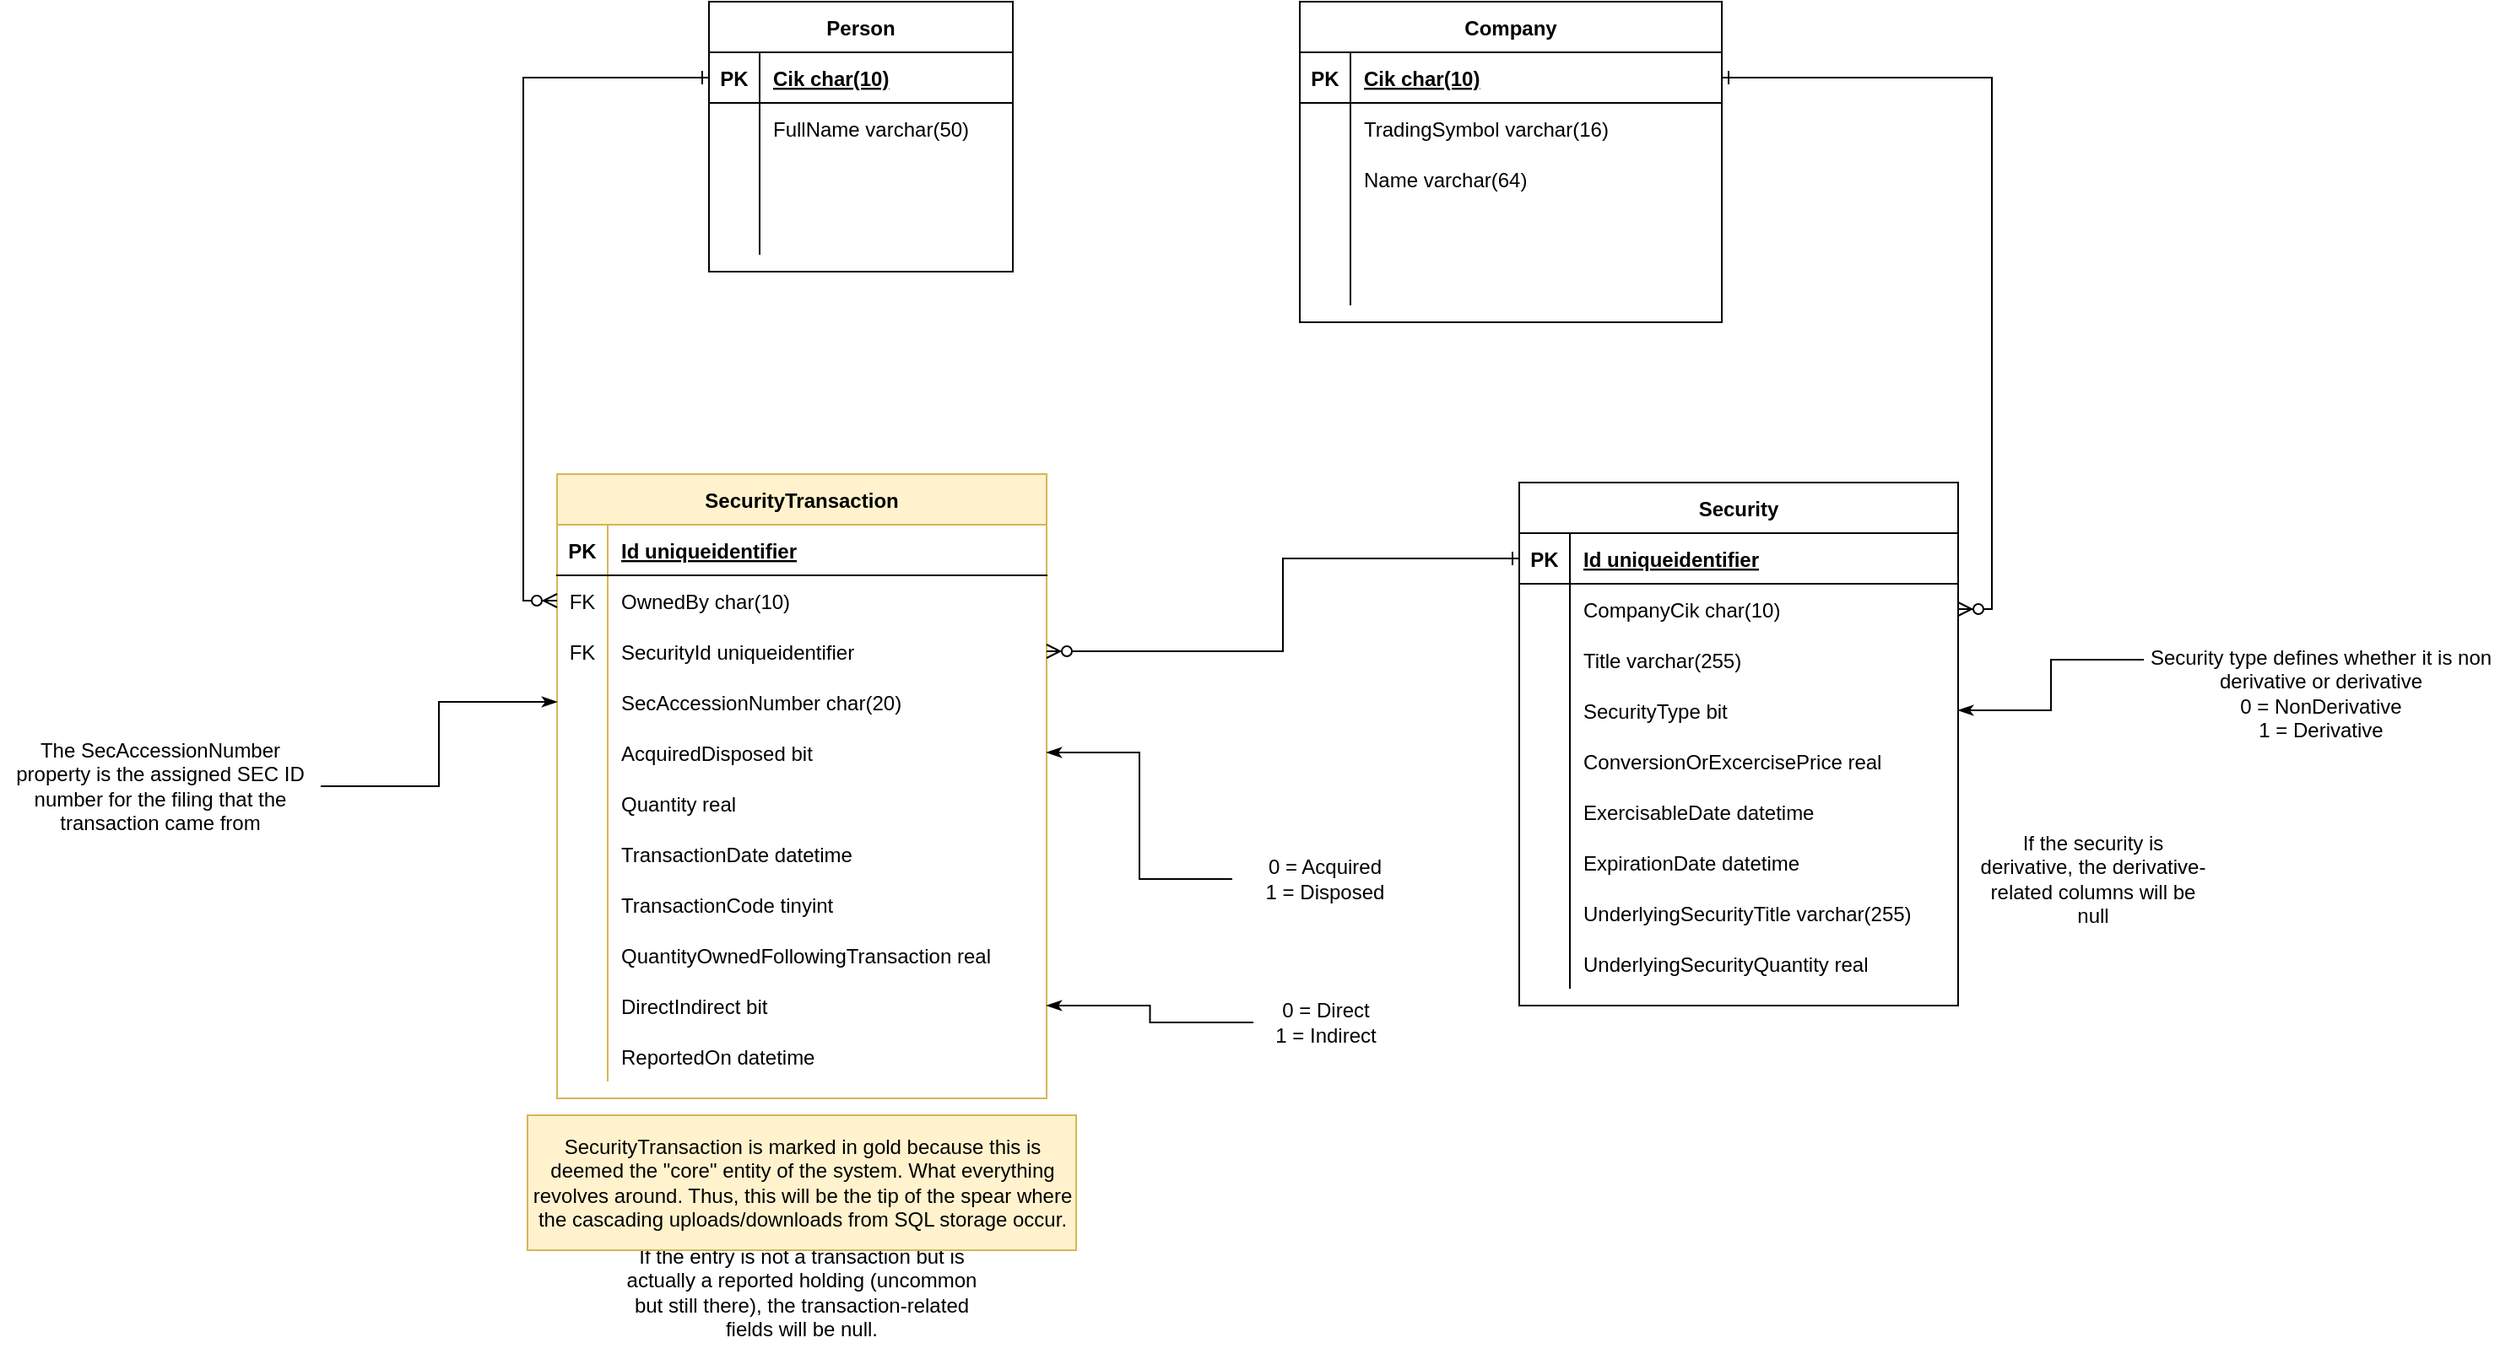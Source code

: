 <mxfile version="14.2.9" type="device" pages="3"><diagram id="6W5HR7ICOnoBOupWS1DO" name="Insider Trading"><mxGraphModel dx="1852" dy="715" grid="1" gridSize="10" guides="1" tooltips="1" connect="1" arrows="1" fold="1" page="1" pageScale="1" pageWidth="850" pageHeight="1100" math="0" shadow="0"><root><mxCell id="0"/><mxCell id="1" parent="0"/><mxCell id="LILG7Z3rftx8jYJv71OW-1" value="Person" style="shape=table;startSize=30;container=1;collapsible=1;childLayout=tableLayout;fixedRows=1;rowLines=0;fontStyle=1;align=center;resizeLast=1;" parent="1" vertex="1"><mxGeometry x="110" y="170" width="180" height="160" as="geometry"/></mxCell><mxCell id="LILG7Z3rftx8jYJv71OW-2" value="" style="shape=partialRectangle;collapsible=0;dropTarget=0;pointerEvents=0;fillColor=none;top=0;left=0;bottom=1;right=0;points=[[0,0.5],[1,0.5]];portConstraint=eastwest;" parent="LILG7Z3rftx8jYJv71OW-1" vertex="1"><mxGeometry y="30" width="180" height="30" as="geometry"/></mxCell><mxCell id="LILG7Z3rftx8jYJv71OW-3" value="PK" style="shape=partialRectangle;connectable=0;fillColor=none;top=0;left=0;bottom=0;right=0;fontStyle=1;overflow=hidden;" parent="LILG7Z3rftx8jYJv71OW-2" vertex="1"><mxGeometry width="30" height="30" as="geometry"/></mxCell><mxCell id="LILG7Z3rftx8jYJv71OW-4" value="Cik char(10)" style="shape=partialRectangle;connectable=0;fillColor=none;top=0;left=0;bottom=0;right=0;align=left;spacingLeft=6;fontStyle=5;overflow=hidden;" parent="LILG7Z3rftx8jYJv71OW-2" vertex="1"><mxGeometry x="30" width="150" height="30" as="geometry"/></mxCell><mxCell id="LILG7Z3rftx8jYJv71OW-5" value="" style="shape=partialRectangle;collapsible=0;dropTarget=0;pointerEvents=0;fillColor=none;top=0;left=0;bottom=0;right=0;points=[[0,0.5],[1,0.5]];portConstraint=eastwest;" parent="LILG7Z3rftx8jYJv71OW-1" vertex="1"><mxGeometry y="60" width="180" height="30" as="geometry"/></mxCell><mxCell id="LILG7Z3rftx8jYJv71OW-6" value="" style="shape=partialRectangle;connectable=0;fillColor=none;top=0;left=0;bottom=0;right=0;editable=1;overflow=hidden;" parent="LILG7Z3rftx8jYJv71OW-5" vertex="1"><mxGeometry width="30" height="30" as="geometry"/></mxCell><mxCell id="LILG7Z3rftx8jYJv71OW-7" value="FullName varchar(50)" style="shape=partialRectangle;connectable=0;fillColor=none;top=0;left=0;bottom=0;right=0;align=left;spacingLeft=6;overflow=hidden;" parent="LILG7Z3rftx8jYJv71OW-5" vertex="1"><mxGeometry x="30" width="150" height="30" as="geometry"/></mxCell><mxCell id="LILG7Z3rftx8jYJv71OW-8" value="" style="shape=partialRectangle;collapsible=0;dropTarget=0;pointerEvents=0;fillColor=none;top=0;left=0;bottom=0;right=0;points=[[0,0.5],[1,0.5]];portConstraint=eastwest;" parent="LILG7Z3rftx8jYJv71OW-1" vertex="1"><mxGeometry y="90" width="180" height="30" as="geometry"/></mxCell><mxCell id="LILG7Z3rftx8jYJv71OW-9" value="" style="shape=partialRectangle;connectable=0;fillColor=none;top=0;left=0;bottom=0;right=0;editable=1;overflow=hidden;" parent="LILG7Z3rftx8jYJv71OW-8" vertex="1"><mxGeometry width="30" height="30" as="geometry"/></mxCell><mxCell id="LILG7Z3rftx8jYJv71OW-10" value="" style="shape=partialRectangle;connectable=0;fillColor=none;top=0;left=0;bottom=0;right=0;align=left;spacingLeft=6;overflow=hidden;" parent="LILG7Z3rftx8jYJv71OW-8" vertex="1"><mxGeometry x="30" width="150" height="30" as="geometry"/></mxCell><mxCell id="LILG7Z3rftx8jYJv71OW-11" value="" style="shape=partialRectangle;collapsible=0;dropTarget=0;pointerEvents=0;fillColor=none;top=0;left=0;bottom=0;right=0;points=[[0,0.5],[1,0.5]];portConstraint=eastwest;" parent="LILG7Z3rftx8jYJv71OW-1" vertex="1"><mxGeometry y="120" width="180" height="30" as="geometry"/></mxCell><mxCell id="LILG7Z3rftx8jYJv71OW-12" value="" style="shape=partialRectangle;connectable=0;fillColor=none;top=0;left=0;bottom=0;right=0;editable=1;overflow=hidden;" parent="LILG7Z3rftx8jYJv71OW-11" vertex="1"><mxGeometry width="30" height="30" as="geometry"/></mxCell><mxCell id="LILG7Z3rftx8jYJv71OW-13" value="" style="shape=partialRectangle;connectable=0;fillColor=none;top=0;left=0;bottom=0;right=0;align=left;spacingLeft=6;overflow=hidden;" parent="LILG7Z3rftx8jYJv71OW-11" vertex="1"><mxGeometry x="30" width="150" height="30" as="geometry"/></mxCell><mxCell id="LILG7Z3rftx8jYJv71OW-14" value="Company" style="shape=table;startSize=30;container=1;collapsible=1;childLayout=tableLayout;fixedRows=1;rowLines=0;fontStyle=1;align=center;resizeLast=1;" parent="1" vertex="1"><mxGeometry x="460" y="170" width="250" height="190" as="geometry"/></mxCell><mxCell id="LILG7Z3rftx8jYJv71OW-15" value="" style="shape=partialRectangle;collapsible=0;dropTarget=0;pointerEvents=0;fillColor=none;top=0;left=0;bottom=1;right=0;points=[[0,0.5],[1,0.5]];portConstraint=eastwest;" parent="LILG7Z3rftx8jYJv71OW-14" vertex="1"><mxGeometry y="30" width="250" height="30" as="geometry"/></mxCell><mxCell id="LILG7Z3rftx8jYJv71OW-16" value="PK" style="shape=partialRectangle;connectable=0;fillColor=none;top=0;left=0;bottom=0;right=0;fontStyle=1;overflow=hidden;" parent="LILG7Z3rftx8jYJv71OW-15" vertex="1"><mxGeometry width="30" height="30" as="geometry"/></mxCell><mxCell id="LILG7Z3rftx8jYJv71OW-17" value="Cik char(10)" style="shape=partialRectangle;connectable=0;fillColor=none;top=0;left=0;bottom=0;right=0;align=left;spacingLeft=6;fontStyle=5;overflow=hidden;" parent="LILG7Z3rftx8jYJv71OW-15" vertex="1"><mxGeometry x="30" width="220" height="30" as="geometry"/></mxCell><mxCell id="LILG7Z3rftx8jYJv71OW-18" value="" style="shape=partialRectangle;collapsible=0;dropTarget=0;pointerEvents=0;fillColor=none;top=0;left=0;bottom=0;right=0;points=[[0,0.5],[1,0.5]];portConstraint=eastwest;" parent="LILG7Z3rftx8jYJv71OW-14" vertex="1"><mxGeometry y="60" width="250" height="30" as="geometry"/></mxCell><mxCell id="LILG7Z3rftx8jYJv71OW-19" value="" style="shape=partialRectangle;connectable=0;fillColor=none;top=0;left=0;bottom=0;right=0;editable=1;overflow=hidden;" parent="LILG7Z3rftx8jYJv71OW-18" vertex="1"><mxGeometry width="30" height="30" as="geometry"/></mxCell><mxCell id="LILG7Z3rftx8jYJv71OW-20" value="TradingSymbol varchar(16)" style="shape=partialRectangle;connectable=0;fillColor=none;top=0;left=0;bottom=0;right=0;align=left;spacingLeft=6;overflow=hidden;" parent="LILG7Z3rftx8jYJv71OW-18" vertex="1"><mxGeometry x="30" width="220" height="30" as="geometry"/></mxCell><mxCell id="OKAHmxmchq3nztIXHeJL-2" style="shape=partialRectangle;collapsible=0;dropTarget=0;pointerEvents=0;fillColor=none;top=0;left=0;bottom=0;right=0;points=[[0,0.5],[1,0.5]];portConstraint=eastwest;" parent="LILG7Z3rftx8jYJv71OW-14" vertex="1"><mxGeometry y="90" width="250" height="30" as="geometry"/></mxCell><mxCell id="OKAHmxmchq3nztIXHeJL-3" style="shape=partialRectangle;connectable=0;fillColor=none;top=0;left=0;bottom=0;right=0;editable=1;overflow=hidden;" parent="OKAHmxmchq3nztIXHeJL-2" vertex="1"><mxGeometry width="30" height="30" as="geometry"/></mxCell><mxCell id="OKAHmxmchq3nztIXHeJL-4" value="Name varchar(64)" style="shape=partialRectangle;connectable=0;fillColor=none;top=0;left=0;bottom=0;right=0;align=left;spacingLeft=6;overflow=hidden;" parent="OKAHmxmchq3nztIXHeJL-2" vertex="1"><mxGeometry x="30" width="220" height="30" as="geometry"/></mxCell><mxCell id="LILG7Z3rftx8jYJv71OW-21" value="" style="shape=partialRectangle;collapsible=0;dropTarget=0;pointerEvents=0;fillColor=none;top=0;left=0;bottom=0;right=0;points=[[0,0.5],[1,0.5]];portConstraint=eastwest;" parent="LILG7Z3rftx8jYJv71OW-14" vertex="1"><mxGeometry y="120" width="250" height="30" as="geometry"/></mxCell><mxCell id="LILG7Z3rftx8jYJv71OW-22" value="" style="shape=partialRectangle;connectable=0;fillColor=none;top=0;left=0;bottom=0;right=0;editable=1;overflow=hidden;" parent="LILG7Z3rftx8jYJv71OW-21" vertex="1"><mxGeometry width="30" height="30" as="geometry"/></mxCell><mxCell id="LILG7Z3rftx8jYJv71OW-23" value="" style="shape=partialRectangle;connectable=0;fillColor=none;top=0;left=0;bottom=0;right=0;align=left;spacingLeft=6;overflow=hidden;" parent="LILG7Z3rftx8jYJv71OW-21" vertex="1"><mxGeometry x="30" width="220" height="30" as="geometry"/></mxCell><mxCell id="LILG7Z3rftx8jYJv71OW-24" value="" style="shape=partialRectangle;collapsible=0;dropTarget=0;pointerEvents=0;fillColor=none;top=0;left=0;bottom=0;right=0;points=[[0,0.5],[1,0.5]];portConstraint=eastwest;" parent="LILG7Z3rftx8jYJv71OW-14" vertex="1"><mxGeometry y="150" width="250" height="30" as="geometry"/></mxCell><mxCell id="LILG7Z3rftx8jYJv71OW-25" value="" style="shape=partialRectangle;connectable=0;fillColor=none;top=0;left=0;bottom=0;right=0;editable=1;overflow=hidden;" parent="LILG7Z3rftx8jYJv71OW-24" vertex="1"><mxGeometry width="30" height="30" as="geometry"/></mxCell><mxCell id="LILG7Z3rftx8jYJv71OW-26" value="" style="shape=partialRectangle;connectable=0;fillColor=none;top=0;left=0;bottom=0;right=0;align=left;spacingLeft=6;overflow=hidden;" parent="LILG7Z3rftx8jYJv71OW-24" vertex="1"><mxGeometry x="30" width="220" height="30" as="geometry"/></mxCell><mxCell id="LILG7Z3rftx8jYJv71OW-27" value="Security" style="shape=table;startSize=30;container=1;collapsible=1;childLayout=tableLayout;fixedRows=1;rowLines=0;fontStyle=1;align=center;resizeLast=1;" parent="1" vertex="1"><mxGeometry x="590" y="455" width="260" height="310" as="geometry"/></mxCell><mxCell id="LILG7Z3rftx8jYJv71OW-28" value="" style="shape=partialRectangle;collapsible=0;dropTarget=0;pointerEvents=0;fillColor=none;top=0;left=0;bottom=1;right=0;points=[[0,0.5],[1,0.5]];portConstraint=eastwest;" parent="LILG7Z3rftx8jYJv71OW-27" vertex="1"><mxGeometry y="30" width="260" height="30" as="geometry"/></mxCell><mxCell id="LILG7Z3rftx8jYJv71OW-29" value="PK" style="shape=partialRectangle;connectable=0;fillColor=none;top=0;left=0;bottom=0;right=0;fontStyle=1;overflow=hidden;" parent="LILG7Z3rftx8jYJv71OW-28" vertex="1"><mxGeometry width="30" height="30" as="geometry"/></mxCell><mxCell id="LILG7Z3rftx8jYJv71OW-30" value="Id uniqueidentifier" style="shape=partialRectangle;connectable=0;fillColor=none;top=0;left=0;bottom=0;right=0;align=left;spacingLeft=6;fontStyle=5;overflow=hidden;" parent="LILG7Z3rftx8jYJv71OW-28" vertex="1"><mxGeometry x="30" width="230" height="30" as="geometry"/></mxCell><mxCell id="LILG7Z3rftx8jYJv71OW-58" style="shape=partialRectangle;collapsible=0;dropTarget=0;pointerEvents=0;fillColor=none;top=0;left=0;bottom=0;right=0;points=[[0,0.5],[1,0.5]];portConstraint=eastwest;" parent="LILG7Z3rftx8jYJv71OW-27" vertex="1"><mxGeometry y="60" width="260" height="30" as="geometry"/></mxCell><mxCell id="LILG7Z3rftx8jYJv71OW-59" style="shape=partialRectangle;connectable=0;fillColor=none;top=0;left=0;bottom=0;right=0;editable=1;overflow=hidden;" parent="LILG7Z3rftx8jYJv71OW-58" vertex="1"><mxGeometry width="30" height="30" as="geometry"/></mxCell><mxCell id="LILG7Z3rftx8jYJv71OW-60" value="CompanyCik char(10)" style="shape=partialRectangle;connectable=0;fillColor=none;top=0;left=0;bottom=0;right=0;align=left;spacingLeft=6;overflow=hidden;" parent="LILG7Z3rftx8jYJv71OW-58" vertex="1"><mxGeometry x="30" width="230" height="30" as="geometry"/></mxCell><mxCell id="LILG7Z3rftx8jYJv71OW-31" value="" style="shape=partialRectangle;collapsible=0;dropTarget=0;pointerEvents=0;fillColor=none;top=0;left=0;bottom=0;right=0;points=[[0,0.5],[1,0.5]];portConstraint=eastwest;" parent="LILG7Z3rftx8jYJv71OW-27" vertex="1"><mxGeometry y="90" width="260" height="30" as="geometry"/></mxCell><mxCell id="LILG7Z3rftx8jYJv71OW-32" value="" style="shape=partialRectangle;connectable=0;fillColor=none;top=0;left=0;bottom=0;right=0;editable=1;overflow=hidden;" parent="LILG7Z3rftx8jYJv71OW-31" vertex="1"><mxGeometry width="30" height="30" as="geometry"/></mxCell><mxCell id="LILG7Z3rftx8jYJv71OW-33" value="Title varchar(255)" style="shape=partialRectangle;connectable=0;fillColor=none;top=0;left=0;bottom=0;right=0;align=left;spacingLeft=6;overflow=hidden;" parent="LILG7Z3rftx8jYJv71OW-31" vertex="1"><mxGeometry x="30" width="230" height="30" as="geometry"/></mxCell><mxCell id="LILG7Z3rftx8jYJv71OW-34" value="" style="shape=partialRectangle;collapsible=0;dropTarget=0;pointerEvents=0;fillColor=none;top=0;left=0;bottom=0;right=0;points=[[0,0.5],[1,0.5]];portConstraint=eastwest;" parent="LILG7Z3rftx8jYJv71OW-27" vertex="1"><mxGeometry y="120" width="260" height="30" as="geometry"/></mxCell><mxCell id="LILG7Z3rftx8jYJv71OW-35" value="" style="shape=partialRectangle;connectable=0;fillColor=none;top=0;left=0;bottom=0;right=0;editable=1;overflow=hidden;" parent="LILG7Z3rftx8jYJv71OW-34" vertex="1"><mxGeometry width="30" height="30" as="geometry"/></mxCell><mxCell id="LILG7Z3rftx8jYJv71OW-36" value="SecurityType bit" style="shape=partialRectangle;connectable=0;fillColor=none;top=0;left=0;bottom=0;right=0;align=left;spacingLeft=6;overflow=hidden;" parent="LILG7Z3rftx8jYJv71OW-34" vertex="1"><mxGeometry x="30" width="230" height="30" as="geometry"/></mxCell><mxCell id="_lMlv2M_qyinHPSk0rHW-4" style="shape=partialRectangle;collapsible=0;dropTarget=0;pointerEvents=0;fillColor=none;top=0;left=0;bottom=0;right=0;points=[[0,0.5],[1,0.5]];portConstraint=eastwest;" parent="LILG7Z3rftx8jYJv71OW-27" vertex="1"><mxGeometry y="150" width="260" height="30" as="geometry"/></mxCell><mxCell id="_lMlv2M_qyinHPSk0rHW-5" style="shape=partialRectangle;connectable=0;fillColor=none;top=0;left=0;bottom=0;right=0;editable=1;overflow=hidden;" parent="_lMlv2M_qyinHPSk0rHW-4" vertex="1"><mxGeometry width="30" height="30" as="geometry"/></mxCell><mxCell id="_lMlv2M_qyinHPSk0rHW-6" value="ConversionOrExcercisePrice real" style="shape=partialRectangle;connectable=0;fillColor=none;top=0;left=0;bottom=0;right=0;align=left;spacingLeft=6;overflow=hidden;" parent="_lMlv2M_qyinHPSk0rHW-4" vertex="1"><mxGeometry x="30" width="230" height="30" as="geometry"/></mxCell><mxCell id="LILG7Z3rftx8jYJv71OW-37" value="" style="shape=partialRectangle;collapsible=0;dropTarget=0;pointerEvents=0;fillColor=none;top=0;left=0;bottom=0;right=0;points=[[0,0.5],[1,0.5]];portConstraint=eastwest;" parent="LILG7Z3rftx8jYJv71OW-27" vertex="1"><mxGeometry y="180" width="260" height="30" as="geometry"/></mxCell><mxCell id="LILG7Z3rftx8jYJv71OW-38" value="" style="shape=partialRectangle;connectable=0;fillColor=none;top=0;left=0;bottom=0;right=0;editable=1;overflow=hidden;" parent="LILG7Z3rftx8jYJv71OW-37" vertex="1"><mxGeometry width="30" height="30" as="geometry"/></mxCell><mxCell id="LILG7Z3rftx8jYJv71OW-39" value="ExercisableDate datetime" style="shape=partialRectangle;connectable=0;fillColor=none;top=0;left=0;bottom=0;right=0;align=left;spacingLeft=6;overflow=hidden;" parent="LILG7Z3rftx8jYJv71OW-37" vertex="1"><mxGeometry x="30" width="230" height="30" as="geometry"/></mxCell><mxCell id="_lMlv2M_qyinHPSk0rHW-13" style="shape=partialRectangle;collapsible=0;dropTarget=0;pointerEvents=0;fillColor=none;top=0;left=0;bottom=0;right=0;points=[[0,0.5],[1,0.5]];portConstraint=eastwest;" parent="LILG7Z3rftx8jYJv71OW-27" vertex="1"><mxGeometry y="210" width="260" height="30" as="geometry"/></mxCell><mxCell id="_lMlv2M_qyinHPSk0rHW-14" style="shape=partialRectangle;connectable=0;fillColor=none;top=0;left=0;bottom=0;right=0;editable=1;overflow=hidden;" parent="_lMlv2M_qyinHPSk0rHW-13" vertex="1"><mxGeometry width="30" height="30" as="geometry"/></mxCell><mxCell id="_lMlv2M_qyinHPSk0rHW-15" value="ExpirationDate datetime" style="shape=partialRectangle;connectable=0;fillColor=none;top=0;left=0;bottom=0;right=0;align=left;spacingLeft=6;overflow=hidden;" parent="_lMlv2M_qyinHPSk0rHW-13" vertex="1"><mxGeometry x="30" width="230" height="30" as="geometry"/></mxCell><mxCell id="_lMlv2M_qyinHPSk0rHW-16" style="shape=partialRectangle;collapsible=0;dropTarget=0;pointerEvents=0;fillColor=none;top=0;left=0;bottom=0;right=0;points=[[0,0.5],[1,0.5]];portConstraint=eastwest;" parent="LILG7Z3rftx8jYJv71OW-27" vertex="1"><mxGeometry y="240" width="260" height="30" as="geometry"/></mxCell><mxCell id="_lMlv2M_qyinHPSk0rHW-17" style="shape=partialRectangle;connectable=0;fillColor=none;top=0;left=0;bottom=0;right=0;editable=1;overflow=hidden;" parent="_lMlv2M_qyinHPSk0rHW-16" vertex="1"><mxGeometry width="30" height="30" as="geometry"/></mxCell><mxCell id="_lMlv2M_qyinHPSk0rHW-18" value="UnderlyingSecurityTitle varchar(255)" style="shape=partialRectangle;connectable=0;fillColor=none;top=0;left=0;bottom=0;right=0;align=left;spacingLeft=6;overflow=hidden;" parent="_lMlv2M_qyinHPSk0rHW-16" vertex="1"><mxGeometry x="30" width="230" height="30" as="geometry"/></mxCell><mxCell id="_lMlv2M_qyinHPSk0rHW-28" style="shape=partialRectangle;collapsible=0;dropTarget=0;pointerEvents=0;fillColor=none;top=0;left=0;bottom=0;right=0;points=[[0,0.5],[1,0.5]];portConstraint=eastwest;" parent="LILG7Z3rftx8jYJv71OW-27" vertex="1"><mxGeometry y="270" width="260" height="30" as="geometry"/></mxCell><mxCell id="_lMlv2M_qyinHPSk0rHW-29" style="shape=partialRectangle;connectable=0;fillColor=none;top=0;left=0;bottom=0;right=0;editable=1;overflow=hidden;" parent="_lMlv2M_qyinHPSk0rHW-28" vertex="1"><mxGeometry width="30" height="30" as="geometry"/></mxCell><mxCell id="_lMlv2M_qyinHPSk0rHW-30" value="UnderlyingSecurityQuantity real" style="shape=partialRectangle;connectable=0;fillColor=none;top=0;left=0;bottom=0;right=0;align=left;spacingLeft=6;overflow=hidden;" parent="_lMlv2M_qyinHPSk0rHW-28" vertex="1"><mxGeometry x="30" width="230" height="30" as="geometry"/></mxCell><mxCell id="LILG7Z3rftx8jYJv71OW-40" value="SecurityTransaction" style="shape=table;startSize=30;container=1;collapsible=1;childLayout=tableLayout;fixedRows=1;rowLines=0;fontStyle=1;align=center;resizeLast=1;fillColor=#fff2cc;strokeColor=#d6b656;" parent="1" vertex="1"><mxGeometry x="20" y="450" width="290" height="370" as="geometry"/></mxCell><mxCell id="LILG7Z3rftx8jYJv71OW-41" value="" style="shape=partialRectangle;collapsible=0;dropTarget=0;pointerEvents=0;fillColor=none;top=0;left=0;bottom=1;right=0;points=[[0,0.5],[1,0.5]];portConstraint=eastwest;" parent="LILG7Z3rftx8jYJv71OW-40" vertex="1"><mxGeometry y="30" width="290" height="30" as="geometry"/></mxCell><mxCell id="LILG7Z3rftx8jYJv71OW-42" value="PK" style="shape=partialRectangle;connectable=0;fillColor=none;top=0;left=0;bottom=0;right=0;fontStyle=1;overflow=hidden;" parent="LILG7Z3rftx8jYJv71OW-41" vertex="1"><mxGeometry width="30" height="30" as="geometry"/></mxCell><mxCell id="LILG7Z3rftx8jYJv71OW-43" value="Id uniqueidentifier" style="shape=partialRectangle;connectable=0;fillColor=none;top=0;left=0;bottom=0;right=0;align=left;spacingLeft=6;fontStyle=5;overflow=hidden;" parent="LILG7Z3rftx8jYJv71OW-41" vertex="1"><mxGeometry x="30" width="260" height="30" as="geometry"/></mxCell><mxCell id="LILG7Z3rftx8jYJv71OW-44" value="" style="shape=partialRectangle;collapsible=0;dropTarget=0;pointerEvents=0;fillColor=none;top=0;left=0;bottom=0;right=0;points=[[0,0.5],[1,0.5]];portConstraint=eastwest;" parent="LILG7Z3rftx8jYJv71OW-40" vertex="1"><mxGeometry y="60" width="290" height="30" as="geometry"/></mxCell><mxCell id="LILG7Z3rftx8jYJv71OW-45" value="FK" style="shape=partialRectangle;connectable=0;fillColor=none;top=0;left=0;bottom=0;right=0;editable=1;overflow=hidden;" parent="LILG7Z3rftx8jYJv71OW-44" vertex="1"><mxGeometry width="30" height="30" as="geometry"/></mxCell><mxCell id="LILG7Z3rftx8jYJv71OW-46" value="OwnedBy char(10)" style="shape=partialRectangle;connectable=0;fillColor=none;top=0;left=0;bottom=0;right=0;align=left;spacingLeft=6;overflow=hidden;" parent="LILG7Z3rftx8jYJv71OW-44" vertex="1"><mxGeometry x="30" width="260" height="30" as="geometry"/></mxCell><mxCell id="LILG7Z3rftx8jYJv71OW-47" value="" style="shape=partialRectangle;collapsible=0;dropTarget=0;pointerEvents=0;fillColor=none;top=0;left=0;bottom=0;right=0;points=[[0,0.5],[1,0.5]];portConstraint=eastwest;" parent="LILG7Z3rftx8jYJv71OW-40" vertex="1"><mxGeometry y="90" width="290" height="30" as="geometry"/></mxCell><mxCell id="LILG7Z3rftx8jYJv71OW-48" value="FK" style="shape=partialRectangle;connectable=0;fillColor=none;top=0;left=0;bottom=0;right=0;editable=1;overflow=hidden;" parent="LILG7Z3rftx8jYJv71OW-47" vertex="1"><mxGeometry width="30" height="30" as="geometry"/></mxCell><mxCell id="LILG7Z3rftx8jYJv71OW-49" value="SecurityId uniqueidentifier" style="shape=partialRectangle;connectable=0;fillColor=none;top=0;left=0;bottom=0;right=0;align=left;spacingLeft=6;overflow=hidden;" parent="LILG7Z3rftx8jYJv71OW-47" vertex="1"><mxGeometry x="30" width="260" height="30" as="geometry"/></mxCell><mxCell id="LILG7Z3rftx8jYJv71OW-79" style="shape=partialRectangle;collapsible=0;dropTarget=0;pointerEvents=0;fillColor=none;top=0;left=0;bottom=0;right=0;points=[[0,0.5],[1,0.5]];portConstraint=eastwest;" parent="LILG7Z3rftx8jYJv71OW-40" vertex="1"><mxGeometry y="120" width="290" height="30" as="geometry"/></mxCell><mxCell id="LILG7Z3rftx8jYJv71OW-80" style="shape=partialRectangle;connectable=0;fillColor=none;top=0;left=0;bottom=0;right=0;editable=1;overflow=hidden;" parent="LILG7Z3rftx8jYJv71OW-79" vertex="1"><mxGeometry width="30" height="30" as="geometry"/></mxCell><mxCell id="LILG7Z3rftx8jYJv71OW-81" value="SecAccessionNumber char(20)" style="shape=partialRectangle;connectable=0;fillColor=none;top=0;left=0;bottom=0;right=0;align=left;spacingLeft=6;overflow=hidden;" parent="LILG7Z3rftx8jYJv71OW-79" vertex="1"><mxGeometry x="30" width="260" height="30" as="geometry"/></mxCell><mxCell id="LILG7Z3rftx8jYJv71OW-62" style="shape=partialRectangle;collapsible=0;dropTarget=0;pointerEvents=0;fillColor=none;top=0;left=0;bottom=0;right=0;points=[[0,0.5],[1,0.5]];portConstraint=eastwest;" parent="LILG7Z3rftx8jYJv71OW-40" vertex="1"><mxGeometry y="150" width="290" height="30" as="geometry"/></mxCell><mxCell id="LILG7Z3rftx8jYJv71OW-63" style="shape=partialRectangle;connectable=0;fillColor=none;top=0;left=0;bottom=0;right=0;editable=1;overflow=hidden;" parent="LILG7Z3rftx8jYJv71OW-62" vertex="1"><mxGeometry width="30" height="30" as="geometry"/></mxCell><mxCell id="LILG7Z3rftx8jYJv71OW-64" value="AcquiredDisposed bit" style="shape=partialRectangle;connectable=0;fillColor=none;top=0;left=0;bottom=0;right=0;align=left;spacingLeft=6;overflow=hidden;" parent="LILG7Z3rftx8jYJv71OW-62" vertex="1"><mxGeometry x="30" width="260" height="30" as="geometry"/></mxCell><mxCell id="LILG7Z3rftx8jYJv71OW-50" value="" style="shape=partialRectangle;collapsible=0;dropTarget=0;pointerEvents=0;fillColor=none;top=0;left=0;bottom=0;right=0;points=[[0,0.5],[1,0.5]];portConstraint=eastwest;" parent="LILG7Z3rftx8jYJv71OW-40" vertex="1"><mxGeometry y="180" width="290" height="30" as="geometry"/></mxCell><mxCell id="LILG7Z3rftx8jYJv71OW-51" value="" style="shape=partialRectangle;connectable=0;fillColor=none;top=0;left=0;bottom=0;right=0;editable=1;overflow=hidden;" parent="LILG7Z3rftx8jYJv71OW-50" vertex="1"><mxGeometry width="30" height="30" as="geometry"/></mxCell><mxCell id="LILG7Z3rftx8jYJv71OW-52" value="Quantity real" style="shape=partialRectangle;connectable=0;fillColor=none;top=0;left=0;bottom=0;right=0;align=left;spacingLeft=6;overflow=hidden;" parent="LILG7Z3rftx8jYJv71OW-50" vertex="1"><mxGeometry x="30" width="260" height="30" as="geometry"/></mxCell><mxCell id="LILG7Z3rftx8jYJv71OW-65" style="shape=partialRectangle;collapsible=0;dropTarget=0;pointerEvents=0;fillColor=none;top=0;left=0;bottom=0;right=0;points=[[0,0.5],[1,0.5]];portConstraint=eastwest;" parent="LILG7Z3rftx8jYJv71OW-40" vertex="1"><mxGeometry y="210" width="290" height="30" as="geometry"/></mxCell><mxCell id="LILG7Z3rftx8jYJv71OW-66" style="shape=partialRectangle;connectable=0;fillColor=none;top=0;left=0;bottom=0;right=0;editable=1;overflow=hidden;" parent="LILG7Z3rftx8jYJv71OW-65" vertex="1"><mxGeometry width="30" height="30" as="geometry"/></mxCell><mxCell id="LILG7Z3rftx8jYJv71OW-67" value="TransactionDate datetime" style="shape=partialRectangle;connectable=0;fillColor=none;top=0;left=0;bottom=0;right=0;align=left;spacingLeft=6;overflow=hidden;" parent="LILG7Z3rftx8jYJv71OW-65" vertex="1"><mxGeometry x="30" width="260" height="30" as="geometry"/></mxCell><mxCell id="LILG7Z3rftx8jYJv71OW-68" style="shape=partialRectangle;collapsible=0;dropTarget=0;pointerEvents=0;fillColor=none;top=0;left=0;bottom=0;right=0;points=[[0,0.5],[1,0.5]];portConstraint=eastwest;" parent="LILG7Z3rftx8jYJv71OW-40" vertex="1"><mxGeometry y="240" width="290" height="30" as="geometry"/></mxCell><mxCell id="LILG7Z3rftx8jYJv71OW-69" style="shape=partialRectangle;connectable=0;fillColor=none;top=0;left=0;bottom=0;right=0;editable=1;overflow=hidden;" parent="LILG7Z3rftx8jYJv71OW-68" vertex="1"><mxGeometry width="30" height="30" as="geometry"/></mxCell><mxCell id="LILG7Z3rftx8jYJv71OW-70" value="TransactionCode tinyint" style="shape=partialRectangle;connectable=0;fillColor=none;top=0;left=0;bottom=0;right=0;align=left;spacingLeft=6;overflow=hidden;" parent="LILG7Z3rftx8jYJv71OW-68" vertex="1"><mxGeometry x="30" width="260" height="30" as="geometry"/></mxCell><mxCell id="LILG7Z3rftx8jYJv71OW-71" style="shape=partialRectangle;collapsible=0;dropTarget=0;pointerEvents=0;fillColor=none;top=0;left=0;bottom=0;right=0;points=[[0,0.5],[1,0.5]];portConstraint=eastwest;" parent="LILG7Z3rftx8jYJv71OW-40" vertex="1"><mxGeometry y="270" width="290" height="30" as="geometry"/></mxCell><mxCell id="LILG7Z3rftx8jYJv71OW-72" style="shape=partialRectangle;connectable=0;fillColor=none;top=0;left=0;bottom=0;right=0;editable=1;overflow=hidden;" parent="LILG7Z3rftx8jYJv71OW-71" vertex="1"><mxGeometry width="30" height="30" as="geometry"/></mxCell><mxCell id="LILG7Z3rftx8jYJv71OW-73" value="QuantityOwnedFollowingTransaction real" style="shape=partialRectangle;connectable=0;fillColor=none;top=0;left=0;bottom=0;right=0;align=left;spacingLeft=6;overflow=hidden;" parent="LILG7Z3rftx8jYJv71OW-71" vertex="1"><mxGeometry x="30" width="260" height="30" as="geometry"/></mxCell><mxCell id="LILG7Z3rftx8jYJv71OW-74" style="shape=partialRectangle;collapsible=0;dropTarget=0;pointerEvents=0;fillColor=none;top=0;left=0;bottom=0;right=0;points=[[0,0.5],[1,0.5]];portConstraint=eastwest;" parent="LILG7Z3rftx8jYJv71OW-40" vertex="1"><mxGeometry y="300" width="290" height="30" as="geometry"/></mxCell><mxCell id="LILG7Z3rftx8jYJv71OW-75" style="shape=partialRectangle;connectable=0;fillColor=none;top=0;left=0;bottom=0;right=0;editable=1;overflow=hidden;" parent="LILG7Z3rftx8jYJv71OW-74" vertex="1"><mxGeometry width="30" height="30" as="geometry"/></mxCell><mxCell id="LILG7Z3rftx8jYJv71OW-76" value="DirectIndirect bit" style="shape=partialRectangle;connectable=0;fillColor=none;top=0;left=0;bottom=0;right=0;align=left;spacingLeft=6;overflow=hidden;" parent="LILG7Z3rftx8jYJv71OW-74" vertex="1"><mxGeometry x="30" width="260" height="30" as="geometry"/></mxCell><mxCell id="_lMlv2M_qyinHPSk0rHW-32" style="shape=partialRectangle;collapsible=0;dropTarget=0;pointerEvents=0;fillColor=none;top=0;left=0;bottom=0;right=0;points=[[0,0.5],[1,0.5]];portConstraint=eastwest;" parent="LILG7Z3rftx8jYJv71OW-40" vertex="1"><mxGeometry y="330" width="290" height="30" as="geometry"/></mxCell><mxCell id="_lMlv2M_qyinHPSk0rHW-33" style="shape=partialRectangle;connectable=0;fillColor=none;top=0;left=0;bottom=0;right=0;editable=1;overflow=hidden;" parent="_lMlv2M_qyinHPSk0rHW-32" vertex="1"><mxGeometry width="30" height="30" as="geometry"/></mxCell><mxCell id="_lMlv2M_qyinHPSk0rHW-34" value="ReportedOn datetime" style="shape=partialRectangle;connectable=0;fillColor=none;top=0;left=0;bottom=0;right=0;align=left;spacingLeft=6;overflow=hidden;" parent="_lMlv2M_qyinHPSk0rHW-32" vertex="1"><mxGeometry x="30" width="260" height="30" as="geometry"/></mxCell><mxCell id="LILG7Z3rftx8jYJv71OW-56" style="edgeStyle=orthogonalEdgeStyle;rounded=0;orthogonalLoop=1;jettySize=auto;html=1;exitX=0;exitY=0.5;exitDx=0;exitDy=0;entryX=0;entryY=0.5;entryDx=0;entryDy=0;endArrow=ERone;endFill=0;startArrow=ERzeroToMany;startFill=1;" parent="1" source="LILG7Z3rftx8jYJv71OW-44" target="LILG7Z3rftx8jYJv71OW-2" edge="1"><mxGeometry relative="1" as="geometry"/></mxCell><mxCell id="LILG7Z3rftx8jYJv71OW-57" style="edgeStyle=orthogonalEdgeStyle;rounded=0;orthogonalLoop=1;jettySize=auto;html=1;exitX=1;exitY=0.5;exitDx=0;exitDy=0;entryX=0;entryY=0.5;entryDx=0;entryDy=0;startArrow=ERzeroToMany;startFill=1;endArrow=ERone;endFill=0;" parent="1" source="LILG7Z3rftx8jYJv71OW-47" target="LILG7Z3rftx8jYJv71OW-28" edge="1"><mxGeometry relative="1" as="geometry"/></mxCell><mxCell id="LILG7Z3rftx8jYJv71OW-61" style="edgeStyle=orthogonalEdgeStyle;rounded=0;orthogonalLoop=1;jettySize=auto;html=1;exitX=1;exitY=0.5;exitDx=0;exitDy=0;entryX=1;entryY=0.5;entryDx=0;entryDy=0;startArrow=ERzeroToMany;startFill=1;endArrow=ERone;endFill=0;" parent="1" source="LILG7Z3rftx8jYJv71OW-58" target="LILG7Z3rftx8jYJv71OW-15" edge="1"><mxGeometry relative="1" as="geometry"/></mxCell><mxCell id="LILG7Z3rftx8jYJv71OW-78" style="edgeStyle=orthogonalEdgeStyle;rounded=0;orthogonalLoop=1;jettySize=auto;html=1;exitX=0;exitY=0.25;exitDx=0;exitDy=0;entryX=1;entryY=0.5;entryDx=0;entryDy=0;startArrow=none;startFill=0;endArrow=classicThin;endFill=1;" parent="1" source="LILG7Z3rftx8jYJv71OW-77" target="LILG7Z3rftx8jYJv71OW-34" edge="1"><mxGeometry relative="1" as="geometry"/></mxCell><mxCell id="LILG7Z3rftx8jYJv71OW-77" value="Security type defines whether it is non derivative or derivative&lt;br&gt;0 = NonDerivative&lt;br&gt;1 = Derivative" style="text;html=1;strokeColor=none;fillColor=none;align=center;verticalAlign=middle;whiteSpace=wrap;rounded=0;" parent="1" vertex="1"><mxGeometry x="960" y="540" width="210" height="80" as="geometry"/></mxCell><mxCell id="LILG7Z3rftx8jYJv71OW-83" style="edgeStyle=orthogonalEdgeStyle;rounded=0;orthogonalLoop=1;jettySize=auto;html=1;exitX=1;exitY=0.5;exitDx=0;exitDy=0;entryX=0;entryY=0.5;entryDx=0;entryDy=0;startArrow=none;startFill=0;endArrow=classicThin;endFill=1;" parent="1" source="LILG7Z3rftx8jYJv71OW-82" target="LILG7Z3rftx8jYJv71OW-79" edge="1"><mxGeometry relative="1" as="geometry"/></mxCell><mxCell id="LILG7Z3rftx8jYJv71OW-82" value="The SecAccessionNumber property is the assigned SEC ID number for the filing that the transaction came from" style="text;html=1;strokeColor=none;fillColor=none;align=center;verticalAlign=middle;whiteSpace=wrap;rounded=0;" parent="1" vertex="1"><mxGeometry x="-310" y="570" width="190" height="130" as="geometry"/></mxCell><mxCell id="LILG7Z3rftx8jYJv71OW-88" style="edgeStyle=orthogonalEdgeStyle;rounded=0;orthogonalLoop=1;jettySize=auto;html=1;exitX=0;exitY=0.5;exitDx=0;exitDy=0;entryX=1;entryY=0.5;entryDx=0;entryDy=0;startArrow=none;startFill=0;endArrow=classicThin;endFill=1;" parent="1" source="LILG7Z3rftx8jYJv71OW-85" target="LILG7Z3rftx8jYJv71OW-62" edge="1"><mxGeometry relative="1" as="geometry"/></mxCell><mxCell id="LILG7Z3rftx8jYJv71OW-85" value="0 = Acquired&lt;br&gt;1 = Disposed" style="text;html=1;strokeColor=none;fillColor=none;align=center;verticalAlign=middle;whiteSpace=wrap;rounded=0;" parent="1" vertex="1"><mxGeometry x="420" y="660" width="110" height="60" as="geometry"/></mxCell><mxCell id="LILG7Z3rftx8jYJv71OW-90" style="edgeStyle=orthogonalEdgeStyle;rounded=0;orthogonalLoop=1;jettySize=auto;html=1;exitX=0;exitY=0.5;exitDx=0;exitDy=0;entryX=1;entryY=0.5;entryDx=0;entryDy=0;startArrow=none;startFill=0;endArrow=classicThin;endFill=1;" parent="1" source="LILG7Z3rftx8jYJv71OW-89" target="LILG7Z3rftx8jYJv71OW-74" edge="1"><mxGeometry relative="1" as="geometry"/></mxCell><mxCell id="LILG7Z3rftx8jYJv71OW-89" value="0 = Direct&lt;br&gt;1 = Indirect" style="text;html=1;strokeColor=none;fillColor=none;align=center;verticalAlign=middle;whiteSpace=wrap;rounded=0;" parent="1" vertex="1"><mxGeometry x="432.5" y="750" width="85" height="50" as="geometry"/></mxCell><mxCell id="LILG7Z3rftx8jYJv71OW-91" value="If the entry is not a transaction but is actually a reported holding (uncommon but still there), the transaction-related fields will be null." style="text;html=1;strokeColor=none;fillColor=none;align=center;verticalAlign=middle;whiteSpace=wrap;rounded=0;" parent="1" vertex="1"><mxGeometry x="55" y="890" width="220" height="90" as="geometry"/></mxCell><mxCell id="OKAHmxmchq3nztIXHeJL-1" value="SecurityTransaction is marked in gold because this is deemed the &quot;core&quot; entity of the system. What everything revolves around. Thus, this will be the tip of the spear where the cascading uploads/downloads from SQL storage occur." style="text;html=1;strokeColor=#d6b656;fillColor=#fff2cc;align=center;verticalAlign=middle;whiteSpace=wrap;rounded=0;" parent="1" vertex="1"><mxGeometry x="2.5" y="830" width="325" height="80" as="geometry"/></mxCell><mxCell id="_lMlv2M_qyinHPSk0rHW-31" value="If the security is derivative, the derivative-related columns will be null" style="text;html=1;strokeColor=none;fillColor=none;align=center;verticalAlign=middle;whiteSpace=wrap;rounded=0;" parent="1" vertex="1"><mxGeometry x="860" y="650" width="140" height="80" as="geometry"/></mxCell></root></mxGraphModel></diagram><diagram id="XziPBLIgXuT3vvT42e1G" name="Webhook Triggers"><mxGraphModel dx="1422" dy="794" grid="1" gridSize="10" guides="1" tooltips="1" connect="1" arrows="1" fold="1" page="1" pageScale="1" pageWidth="850" pageHeight="1100" math="0" shadow="0"><root><mxCell id="tGXQtW3T76pSJdCHqIf7-0"/><mxCell id="tGXQtW3T76pSJdCHqIf7-1" parent="tGXQtW3T76pSJdCHqIf7-0"/><mxCell id="tGXQtW3T76pSJdCHqIf7-2" value="WHSubs_NewFilings" style="shape=table;startSize=30;container=1;collapsible=1;childLayout=tableLayout;fixedRows=1;rowLines=0;fontStyle=1;align=center;resizeLast=1;" parent="tGXQtW3T76pSJdCHqIf7-1" vertex="1"><mxGeometry x="330" y="330" width="250" height="210" as="geometry"/></mxCell><mxCell id="tGXQtW3T76pSJdCHqIf7-3" value="" style="shape=partialRectangle;collapsible=0;dropTarget=0;pointerEvents=0;fillColor=none;top=0;left=0;bottom=1;right=0;points=[[0,0.5],[1,0.5]];portConstraint=eastwest;" parent="tGXQtW3T76pSJdCHqIf7-2" vertex="1"><mxGeometry y="30" width="250" height="30" as="geometry"/></mxCell><mxCell id="tGXQtW3T76pSJdCHqIf7-4" value="PK" style="shape=partialRectangle;connectable=0;fillColor=none;top=0;left=0;bottom=0;right=0;fontStyle=1;overflow=hidden;" parent="tGXQtW3T76pSJdCHqIf7-3" vertex="1"><mxGeometry width="30" height="30" as="geometry"/></mxCell><mxCell id="tGXQtW3T76pSJdCHqIf7-5" value="Id uniqueidentifier" style="shape=partialRectangle;connectable=0;fillColor=none;top=0;left=0;bottom=0;right=0;align=left;spacingLeft=6;fontStyle=5;overflow=hidden;" parent="tGXQtW3T76pSJdCHqIf7-3" vertex="1"><mxGeometry x="30" width="220" height="30" as="geometry"/></mxCell><mxCell id="tGXQtW3T76pSJdCHqIf7-6" value="" style="shape=partialRectangle;collapsible=0;dropTarget=0;pointerEvents=0;fillColor=none;top=0;left=0;bottom=0;right=0;points=[[0,0.5],[1,0.5]];portConstraint=eastwest;" parent="tGXQtW3T76pSJdCHqIf7-2" vertex="1"><mxGeometry y="60" width="250" height="30" as="geometry"/></mxCell><mxCell id="tGXQtW3T76pSJdCHqIf7-7" value="" style="shape=partialRectangle;connectable=0;fillColor=none;top=0;left=0;bottom=0;right=0;editable=1;overflow=hidden;" parent="tGXQtW3T76pSJdCHqIf7-6" vertex="1"><mxGeometry width="30" height="30" as="geometry"/></mxCell><mxCell id="tGXQtW3T76pSJdCHqIf7-8" value="Endpoint varchar(4000)" style="shape=partialRectangle;connectable=0;fillColor=none;top=0;left=0;bottom=0;right=0;align=left;spacingLeft=6;overflow=hidden;" parent="tGXQtW3T76pSJdCHqIf7-6" vertex="1"><mxGeometry x="30" width="220" height="30" as="geometry"/></mxCell><mxCell id="tGXQtW3T76pSJdCHqIf7-9" value="" style="shape=partialRectangle;collapsible=0;dropTarget=0;pointerEvents=0;fillColor=none;top=0;left=0;bottom=0;right=0;points=[[0,0.5],[1,0.5]];portConstraint=eastwest;" parent="tGXQtW3T76pSJdCHqIf7-2" vertex="1"><mxGeometry y="90" width="250" height="30" as="geometry"/></mxCell><mxCell id="tGXQtW3T76pSJdCHqIf7-10" value="" style="shape=partialRectangle;connectable=0;fillColor=none;top=0;left=0;bottom=0;right=0;editable=1;overflow=hidden;" parent="tGXQtW3T76pSJdCHqIf7-9" vertex="1"><mxGeometry width="30" height="30" as="geometry"/></mxCell><mxCell id="tGXQtW3T76pSJdCHqIf7-11" value="AddedAtUtc datetime" style="shape=partialRectangle;connectable=0;fillColor=none;top=0;left=0;bottom=0;right=0;align=left;spacingLeft=6;overflow=hidden;" parent="tGXQtW3T76pSJdCHqIf7-9" vertex="1"><mxGeometry x="30" width="220" height="30" as="geometry"/></mxCell><mxCell id="uWqbFkEcILNCJCxuSG-I-0" style="shape=partialRectangle;collapsible=0;dropTarget=0;pointerEvents=0;fillColor=none;top=0;left=0;bottom=0;right=0;points=[[0,0.5],[1,0.5]];portConstraint=eastwest;" vertex="1" parent="tGXQtW3T76pSJdCHqIf7-2"><mxGeometry y="120" width="250" height="30" as="geometry"/></mxCell><mxCell id="uWqbFkEcILNCJCxuSG-I-1" value="FK" style="shape=partialRectangle;connectable=0;fillColor=none;top=0;left=0;bottom=0;right=0;editable=1;overflow=hidden;" vertex="1" parent="uWqbFkEcILNCJCxuSG-I-0"><mxGeometry width="30" height="30" as="geometry"/></mxCell><mxCell id="uWqbFkEcILNCJCxuSG-I-2" value="RegisteredToKey uniqueidentifier" style="shape=partialRectangle;connectable=0;fillColor=none;top=0;left=0;bottom=0;right=0;align=left;spacingLeft=6;overflow=hidden;" vertex="1" parent="uWqbFkEcILNCJCxuSG-I-0"><mxGeometry x="30" width="220" height="30" as="geometry"/></mxCell><mxCell id="tGXQtW3T76pSJdCHqIf7-15" value="Use the prefix &quot;WHSubs_&quot; for all of these tables. Short for &quot;Web Hook Subscriptions&quot;" style="text;html=1;strokeColor=none;fillColor=none;align=center;verticalAlign=middle;whiteSpace=wrap;rounded=0;fontStyle=1" parent="tGXQtW3T76pSJdCHqIf7-1" vertex="1"><mxGeometry x="90" y="50" width="300" height="50" as="geometry"/></mxCell><mxCell id="bQyZpFvyiTnQ-mH6Tn2h-0" style="rounded=0;orthogonalLoop=1;jettySize=auto;html=1;exitX=0;exitY=0.5;exitDx=0;exitDy=0;entryX=1;entryY=0.5;entryDx=0;entryDy=0;startArrow=none;startFill=0;endArrow=classic;endFill=1;" edge="1" parent="tGXQtW3T76pSJdCHqIf7-1" source="uWqbFkEcILNCJCxuSG-I-3" target="uWqbFkEcILNCJCxuSG-I-0"><mxGeometry relative="1" as="geometry"/></mxCell><mxCell id="uWqbFkEcILNCJCxuSG-I-3" value="This is the primary key from the ApiKey table (see the &quot;User-Related&quot; tab)" style="text;html=1;strokeColor=none;fillColor=none;align=center;verticalAlign=middle;whiteSpace=wrap;rounded=0;" vertex="1" parent="tGXQtW3T76pSJdCHqIf7-1"><mxGeometry x="710" y="460" width="150" height="50" as="geometry"/></mxCell></root></mxGraphModel></diagram><diagram id="-wnh6XEA9bMqDTai-gUi" name="User-Related"><mxGraphModel dx="1422" dy="794" grid="1" gridSize="10" guides="1" tooltips="1" connect="1" arrows="1" fold="1" page="1" pageScale="1" pageWidth="850" pageHeight="1100" math="0" shadow="0"><root><mxCell id="S3XmtJ6s22ANP4-l1pLO-0"/><mxCell id="S3XmtJ6s22ANP4-l1pLO-1" parent="S3XmtJ6s22ANP4-l1pLO-0"/><mxCell id="S3XmtJ6s22ANP4-l1pLO-2" value="UserAccount" style="shape=table;startSize=30;container=1;collapsible=1;childLayout=tableLayout;fixedRows=1;rowLines=0;fontStyle=1;align=center;resizeLast=1;" vertex="1" parent="S3XmtJ6s22ANP4-l1pLO-1"><mxGeometry x="245" y="180" width="180" height="160" as="geometry"/></mxCell><mxCell id="S3XmtJ6s22ANP4-l1pLO-3" value="" style="shape=partialRectangle;collapsible=0;dropTarget=0;pointerEvents=0;fillColor=none;top=0;left=0;bottom=1;right=0;points=[[0,0.5],[1,0.5]];portConstraint=eastwest;" vertex="1" parent="S3XmtJ6s22ANP4-l1pLO-2"><mxGeometry y="30" width="180" height="30" as="geometry"/></mxCell><mxCell id="S3XmtJ6s22ANP4-l1pLO-4" value="PK" style="shape=partialRectangle;connectable=0;fillColor=none;top=0;left=0;bottom=0;right=0;fontStyle=1;overflow=hidden;" vertex="1" parent="S3XmtJ6s22ANP4-l1pLO-3"><mxGeometry width="30" height="30" as="geometry"/></mxCell><mxCell id="S3XmtJ6s22ANP4-l1pLO-5" value="Id uniqueidentifier" style="shape=partialRectangle;connectable=0;fillColor=none;top=0;left=0;bottom=0;right=0;align=left;spacingLeft=6;fontStyle=5;overflow=hidden;" vertex="1" parent="S3XmtJ6s22ANP4-l1pLO-3"><mxGeometry x="30" width="150" height="30" as="geometry"/></mxCell><mxCell id="S3XmtJ6s22ANP4-l1pLO-6" value="" style="shape=partialRectangle;collapsible=0;dropTarget=0;pointerEvents=0;fillColor=none;top=0;left=0;bottom=0;right=0;points=[[0,0.5],[1,0.5]];portConstraint=eastwest;" vertex="1" parent="S3XmtJ6s22ANP4-l1pLO-2"><mxGeometry y="60" width="180" height="30" as="geometry"/></mxCell><mxCell id="S3XmtJ6s22ANP4-l1pLO-7" value="" style="shape=partialRectangle;connectable=0;fillColor=none;top=0;left=0;bottom=0;right=0;editable=1;overflow=hidden;" vertex="1" parent="S3XmtJ6s22ANP4-l1pLO-6"><mxGeometry width="30" height="30" as="geometry"/></mxCell><mxCell id="S3XmtJ6s22ANP4-l1pLO-8" value="Username varchar(15)" style="shape=partialRectangle;connectable=0;fillColor=none;top=0;left=0;bottom=0;right=0;align=left;spacingLeft=6;overflow=hidden;" vertex="1" parent="S3XmtJ6s22ANP4-l1pLO-6"><mxGeometry x="30" width="150" height="30" as="geometry"/></mxCell><mxCell id="S3XmtJ6s22ANP4-l1pLO-9" value="" style="shape=partialRectangle;collapsible=0;dropTarget=0;pointerEvents=0;fillColor=none;top=0;left=0;bottom=0;right=0;points=[[0,0.5],[1,0.5]];portConstraint=eastwest;" vertex="1" parent="S3XmtJ6s22ANP4-l1pLO-2"><mxGeometry y="90" width="180" height="30" as="geometry"/></mxCell><mxCell id="S3XmtJ6s22ANP4-l1pLO-10" value="" style="shape=partialRectangle;connectable=0;fillColor=none;top=0;left=0;bottom=0;right=0;editable=1;overflow=hidden;" vertex="1" parent="S3XmtJ6s22ANP4-l1pLO-9"><mxGeometry width="30" height="30" as="geometry"/></mxCell><mxCell id="S3XmtJ6s22ANP4-l1pLO-11" value="Password varchar(64)" style="shape=partialRectangle;connectable=0;fillColor=none;top=0;left=0;bottom=0;right=0;align=left;spacingLeft=6;overflow=hidden;" vertex="1" parent="S3XmtJ6s22ANP4-l1pLO-9"><mxGeometry x="30" width="150" height="30" as="geometry"/></mxCell><mxCell id="S3XmtJ6s22ANP4-l1pLO-12" value="" style="shape=partialRectangle;collapsible=0;dropTarget=0;pointerEvents=0;fillColor=none;top=0;left=0;bottom=0;right=0;points=[[0,0.5],[1,0.5]];portConstraint=eastwest;" vertex="1" parent="S3XmtJ6s22ANP4-l1pLO-2"><mxGeometry y="120" width="180" height="30" as="geometry"/></mxCell><mxCell id="S3XmtJ6s22ANP4-l1pLO-13" value="" style="shape=partialRectangle;connectable=0;fillColor=none;top=0;left=0;bottom=0;right=0;editable=1;overflow=hidden;" vertex="1" parent="S3XmtJ6s22ANP4-l1pLO-12"><mxGeometry width="30" height="30" as="geometry"/></mxCell><mxCell id="S3XmtJ6s22ANP4-l1pLO-14" value="Email varchar(255)" style="shape=partialRectangle;connectable=0;fillColor=none;top=0;left=0;bottom=0;right=0;align=left;spacingLeft=6;overflow=hidden;" vertex="1" parent="S3XmtJ6s22ANP4-l1pLO-12"><mxGeometry x="30" width="150" height="30" as="geometry"/></mxCell><mxCell id="S3XmtJ6s22ANP4-l1pLO-15" value="ApiKey" style="shape=table;startSize=30;container=1;collapsible=1;childLayout=tableLayout;fixedRows=1;rowLines=0;fontStyle=1;align=center;resizeLast=1;" vertex="1" parent="S3XmtJ6s22ANP4-l1pLO-1"><mxGeometry x="540" y="180" width="280" height="100" as="geometry"/></mxCell><mxCell id="S3XmtJ6s22ANP4-l1pLO-16" value="" style="shape=partialRectangle;collapsible=0;dropTarget=0;pointerEvents=0;fillColor=none;top=0;left=0;bottom=1;right=0;points=[[0,0.5],[1,0.5]];portConstraint=eastwest;" vertex="1" parent="S3XmtJ6s22ANP4-l1pLO-15"><mxGeometry y="30" width="280" height="30" as="geometry"/></mxCell><mxCell id="S3XmtJ6s22ANP4-l1pLO-17" value="PK" style="shape=partialRectangle;connectable=0;fillColor=none;top=0;left=0;bottom=0;right=0;fontStyle=1;overflow=hidden;" vertex="1" parent="S3XmtJ6s22ANP4-l1pLO-16"><mxGeometry width="30" height="30" as="geometry"/></mxCell><mxCell id="S3XmtJ6s22ANP4-l1pLO-18" value="Key uniqueidentifier" style="shape=partialRectangle;connectable=0;fillColor=none;top=0;left=0;bottom=0;right=0;align=left;spacingLeft=6;fontStyle=5;overflow=hidden;" vertex="1" parent="S3XmtJ6s22ANP4-l1pLO-16"><mxGeometry x="30" width="250" height="30" as="geometry"/></mxCell><mxCell id="S3XmtJ6s22ANP4-l1pLO-19" value="" style="shape=partialRectangle;collapsible=0;dropTarget=0;pointerEvents=0;fillColor=none;top=0;left=0;bottom=0;right=0;points=[[0,0.5],[1,0.5]];portConstraint=eastwest;" vertex="1" parent="S3XmtJ6s22ANP4-l1pLO-15"><mxGeometry y="60" width="280" height="30" as="geometry"/></mxCell><mxCell id="S3XmtJ6s22ANP4-l1pLO-20" value="FK" style="shape=partialRectangle;connectable=0;fillColor=none;top=0;left=0;bottom=0;right=0;editable=1;overflow=hidden;" vertex="1" parent="S3XmtJ6s22ANP4-l1pLO-19"><mxGeometry width="30" height="30" as="geometry"/></mxCell><mxCell id="S3XmtJ6s22ANP4-l1pLO-21" value="RegisteredTo uniqueidentifier" style="shape=partialRectangle;connectable=0;fillColor=none;top=0;left=0;bottom=0;right=0;align=left;spacingLeft=6;overflow=hidden;" vertex="1" parent="S3XmtJ6s22ANP4-l1pLO-19"><mxGeometry x="30" width="250" height="30" as="geometry"/></mxCell><mxCell id="S3XmtJ6s22ANP4-l1pLO-28" style="edgeStyle=orthogonalEdgeStyle;rounded=0;orthogonalLoop=1;jettySize=auto;html=1;exitX=0;exitY=0.5;exitDx=0;exitDy=0;entryX=1;entryY=0.5;entryDx=0;entryDy=0;endArrow=ERone;endFill=0;startArrow=ERzeroToMany;startFill=1;" edge="1" parent="S3XmtJ6s22ANP4-l1pLO-1" source="S3XmtJ6s22ANP4-l1pLO-19" target="S3XmtJ6s22ANP4-l1pLO-3"><mxGeometry relative="1" as="geometry"/></mxCell><mxCell id="S3XmtJ6s22ANP4-l1pLO-29" value="ApiCall" style="shape=table;startSize=30;container=1;collapsible=1;childLayout=tableLayout;fixedRows=1;rowLines=0;fontStyle=1;align=center;resizeLast=1;" vertex="1" parent="S3XmtJ6s22ANP4-l1pLO-1"><mxGeometry x="900" y="170" width="270" height="200" as="geometry"/></mxCell><mxCell id="S3XmtJ6s22ANP4-l1pLO-30" value="" style="shape=partialRectangle;collapsible=0;dropTarget=0;pointerEvents=0;fillColor=none;top=0;left=0;bottom=1;right=0;points=[[0,0.5],[1,0.5]];portConstraint=eastwest;" vertex="1" parent="S3XmtJ6s22ANP4-l1pLO-29"><mxGeometry y="30" width="270" height="30" as="geometry"/></mxCell><mxCell id="S3XmtJ6s22ANP4-l1pLO-31" value="PK" style="shape=partialRectangle;connectable=0;fillColor=none;top=0;left=0;bottom=0;right=0;fontStyle=1;overflow=hidden;" vertex="1" parent="S3XmtJ6s22ANP4-l1pLO-30"><mxGeometry width="30" height="30" as="geometry"/></mxCell><mxCell id="S3XmtJ6s22ANP4-l1pLO-32" value="Id uniqueidentifier" style="shape=partialRectangle;connectable=0;fillColor=none;top=0;left=0;bottom=0;right=0;align=left;spacingLeft=6;fontStyle=5;overflow=hidden;" vertex="1" parent="S3XmtJ6s22ANP4-l1pLO-30"><mxGeometry x="30" width="240" height="30" as="geometry"/></mxCell><mxCell id="S3XmtJ6s22ANP4-l1pLO-33" value="" style="shape=partialRectangle;collapsible=0;dropTarget=0;pointerEvents=0;fillColor=none;top=0;left=0;bottom=0;right=0;points=[[0,0.5],[1,0.5]];portConstraint=eastwest;" vertex="1" parent="S3XmtJ6s22ANP4-l1pLO-29"><mxGeometry y="60" width="270" height="30" as="geometry"/></mxCell><mxCell id="S3XmtJ6s22ANP4-l1pLO-34" value="" style="shape=partialRectangle;connectable=0;fillColor=none;top=0;left=0;bottom=0;right=0;editable=1;overflow=hidden;" vertex="1" parent="S3XmtJ6s22ANP4-l1pLO-33"><mxGeometry width="30" height="30" as="geometry"/></mxCell><mxCell id="S3XmtJ6s22ANP4-l1pLO-35" value="CalledAt datetime" style="shape=partialRectangle;connectable=0;fillColor=none;top=0;left=0;bottom=0;right=0;align=left;spacingLeft=6;overflow=hidden;" vertex="1" parent="S3XmtJ6s22ANP4-l1pLO-33"><mxGeometry x="30" width="240" height="30" as="geometry"/></mxCell><mxCell id="S3XmtJ6s22ANP4-l1pLO-36" value="" style="shape=partialRectangle;collapsible=0;dropTarget=0;pointerEvents=0;fillColor=none;top=0;left=0;bottom=0;right=0;points=[[0,0.5],[1,0.5]];portConstraint=eastwest;" vertex="1" parent="S3XmtJ6s22ANP4-l1pLO-29"><mxGeometry y="90" width="270" height="30" as="geometry"/></mxCell><mxCell id="S3XmtJ6s22ANP4-l1pLO-37" value="FK" style="shape=partialRectangle;connectable=0;fillColor=none;top=0;left=0;bottom=0;right=0;editable=1;overflow=hidden;" vertex="1" parent="S3XmtJ6s22ANP4-l1pLO-36"><mxGeometry width="30" height="30" as="geometry"/></mxCell><mxCell id="S3XmtJ6s22ANP4-l1pLO-38" value="ConsumedKey uniqueidentifier" style="shape=partialRectangle;connectable=0;fillColor=none;top=0;left=0;bottom=0;right=0;align=left;spacingLeft=6;overflow=hidden;" vertex="1" parent="S3XmtJ6s22ANP4-l1pLO-36"><mxGeometry x="30" width="240" height="30" as="geometry"/></mxCell><mxCell id="S3XmtJ6s22ANP4-l1pLO-39" value="" style="shape=partialRectangle;collapsible=0;dropTarget=0;pointerEvents=0;fillColor=none;top=0;left=0;bottom=0;right=0;points=[[0,0.5],[1,0.5]];portConstraint=eastwest;" vertex="1" parent="S3XmtJ6s22ANP4-l1pLO-29"><mxGeometry y="120" width="270" height="30" as="geometry"/></mxCell><mxCell id="S3XmtJ6s22ANP4-l1pLO-40" value="" style="shape=partialRectangle;connectable=0;fillColor=none;top=0;left=0;bottom=0;right=0;editable=1;overflow=hidden;" vertex="1" parent="S3XmtJ6s22ANP4-l1pLO-39"><mxGeometry width="30" height="30" as="geometry"/></mxCell><mxCell id="S3XmtJ6s22ANP4-l1pLO-41" value="Endpoint varchar(255)" style="shape=partialRectangle;connectable=0;fillColor=none;top=0;left=0;bottom=0;right=0;align=left;spacingLeft=6;overflow=hidden;" vertex="1" parent="S3XmtJ6s22ANP4-l1pLO-39"><mxGeometry x="30" width="240" height="30" as="geometry"/></mxCell><mxCell id="S3XmtJ6s22ANP4-l1pLO-43" value="" style="shape=partialRectangle;collapsible=0;dropTarget=0;pointerEvents=0;fillColor=none;top=0;left=0;bottom=0;right=0;points=[[0,0.5],[1,0.5]];portConstraint=eastwest;" vertex="1" parent="S3XmtJ6s22ANP4-l1pLO-29"><mxGeometry y="150" width="270" height="30" as="geometry"/></mxCell><mxCell id="S3XmtJ6s22ANP4-l1pLO-44" value="" style="shape=partialRectangle;connectable=0;fillColor=none;top=0;left=0;bottom=0;right=0;editable=1;overflow=hidden;" vertex="1" parent="S3XmtJ6s22ANP4-l1pLO-43"><mxGeometry width="30" height="30" as="geometry"/></mxCell><mxCell id="S3XmtJ6s22ANP4-l1pLO-45" value="Direction bit" style="shape=partialRectangle;connectable=0;fillColor=none;top=0;left=0;bottom=0;right=0;align=left;spacingLeft=6;overflow=hidden;" vertex="1" parent="S3XmtJ6s22ANP4-l1pLO-43"><mxGeometry x="30" width="240" height="30" as="geometry"/></mxCell><mxCell id="S3XmtJ6s22ANP4-l1pLO-42" style="edgeStyle=orthogonalEdgeStyle;rounded=0;orthogonalLoop=1;jettySize=auto;html=1;exitX=0;exitY=0.5;exitDx=0;exitDy=0;entryX=1;entryY=0.5;entryDx=0;entryDy=0;startArrow=ERzeroToMany;startFill=1;endArrow=ERone;endFill=0;" edge="1" parent="S3XmtJ6s22ANP4-l1pLO-1" source="S3XmtJ6s22ANP4-l1pLO-36" target="S3XmtJ6s22ANP4-l1pLO-16"><mxGeometry relative="1" as="geometry"/></mxCell><mxCell id="S3XmtJ6s22ANP4-l1pLO-46" value="Note regarding Direction:&lt;br&gt;0 = Request From (they call our API)&lt;br&gt;1 = Push to (i.e. we are triggering their webhook endpoint)" style="text;html=1;strokeColor=none;fillColor=none;align=center;verticalAlign=middle;whiteSpace=wrap;rounded=0;" vertex="1" parent="S3XmtJ6s22ANP4-l1pLO-1"><mxGeometry x="915" y="380" width="240" height="80" as="geometry"/></mxCell></root></mxGraphModel></diagram></mxfile>